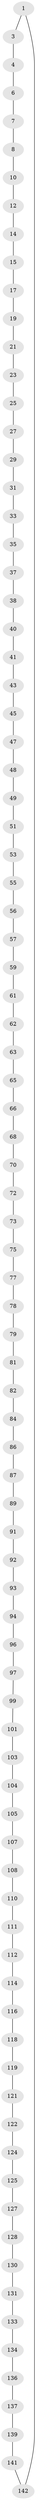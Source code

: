// Generated by graph-tools (version 1.1) at 2025/52/02/27/25 19:52:24]
// undirected, 89 vertices, 89 edges
graph export_dot {
graph [start="1"]
  node [color=gray90,style=filled];
  1 [super="+2"];
  3;
  4 [super="+5"];
  6;
  7;
  8 [super="+9"];
  10 [super="+11"];
  12 [super="+13"];
  14;
  15 [super="+16"];
  17 [super="+18"];
  19 [super="+20"];
  21 [super="+22"];
  23 [super="+24"];
  25 [super="+26"];
  27 [super="+28"];
  29 [super="+30"];
  31 [super="+32"];
  33 [super="+34"];
  35 [super="+36"];
  37;
  38 [super="+39"];
  40;
  41 [super="+42"];
  43 [super="+44"];
  45 [super="+46"];
  47;
  48;
  49 [super="+50"];
  51 [super="+52"];
  53 [super="+54"];
  55;
  56;
  57 [super="+58"];
  59 [super="+60"];
  61;
  62;
  63 [super="+64"];
  65;
  66 [super="+67"];
  68 [super="+69"];
  70 [super="+71"];
  72;
  73 [super="+74"];
  75 [super="+76"];
  77;
  78;
  79 [super="+80"];
  81;
  82 [super="+83"];
  84 [super="+85"];
  86;
  87 [super="+88"];
  89 [super="+90"];
  91;
  92;
  93;
  94 [super="+95"];
  96;
  97 [super="+98"];
  99 [super="+100"];
  101 [super="+102"];
  103;
  104;
  105 [super="+106"];
  107;
  108 [super="+109"];
  110;
  111;
  112 [super="+113"];
  114 [super="+115"];
  116 [super="+117"];
  118;
  119 [super="+120"];
  121;
  122 [super="+123"];
  124;
  125 [super="+126"];
  127;
  128 [super="+129"];
  130;
  131 [super="+132"];
  133;
  134 [super="+135"];
  136;
  137 [super="+138"];
  139 [super="+140"];
  141;
  142 [super="+143"];
  1 -- 142;
  1 -- 3;
  3 -- 4;
  4 -- 6;
  6 -- 7;
  7 -- 8;
  8 -- 10;
  10 -- 12;
  12 -- 14;
  14 -- 15;
  15 -- 17;
  17 -- 19;
  19 -- 21;
  21 -- 23;
  23 -- 25;
  25 -- 27;
  27 -- 29;
  29 -- 31;
  31 -- 33;
  33 -- 35;
  35 -- 37;
  37 -- 38;
  38 -- 40;
  40 -- 41;
  41 -- 43;
  43 -- 45;
  45 -- 47;
  47 -- 48;
  48 -- 49;
  49 -- 51;
  51 -- 53;
  53 -- 55;
  55 -- 56;
  56 -- 57;
  57 -- 59;
  59 -- 61;
  61 -- 62;
  62 -- 63;
  63 -- 65;
  65 -- 66;
  66 -- 68;
  68 -- 70;
  70 -- 72;
  72 -- 73;
  73 -- 75;
  75 -- 77;
  77 -- 78;
  78 -- 79;
  79 -- 81;
  81 -- 82;
  82 -- 84;
  84 -- 86;
  86 -- 87;
  87 -- 89;
  89 -- 91;
  91 -- 92;
  92 -- 93;
  93 -- 94;
  94 -- 96;
  96 -- 97;
  97 -- 99;
  99 -- 101;
  101 -- 103;
  103 -- 104;
  104 -- 105;
  105 -- 107;
  107 -- 108;
  108 -- 110;
  110 -- 111;
  111 -- 112;
  112 -- 114;
  114 -- 116;
  116 -- 118;
  118 -- 119;
  119 -- 121;
  121 -- 122;
  122 -- 124;
  124 -- 125;
  125 -- 127;
  127 -- 128;
  128 -- 130;
  130 -- 131;
  131 -- 133;
  133 -- 134;
  134 -- 136;
  136 -- 137;
  137 -- 139;
  139 -- 141;
  141 -- 142;
}
